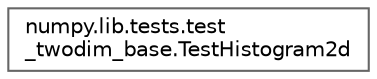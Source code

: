 digraph "Graphical Class Hierarchy"
{
 // LATEX_PDF_SIZE
  bgcolor="transparent";
  edge [fontname=Helvetica,fontsize=10,labelfontname=Helvetica,labelfontsize=10];
  node [fontname=Helvetica,fontsize=10,shape=box,height=0.2,width=0.4];
  rankdir="LR";
  Node0 [id="Node000000",label="numpy.lib.tests.test\l_twodim_base.TestHistogram2d",height=0.2,width=0.4,color="grey40", fillcolor="white", style="filled",URL="$dc/d19/classnumpy_1_1lib_1_1tests_1_1test__twodim__base_1_1TestHistogram2d.html",tooltip=" "];
}
